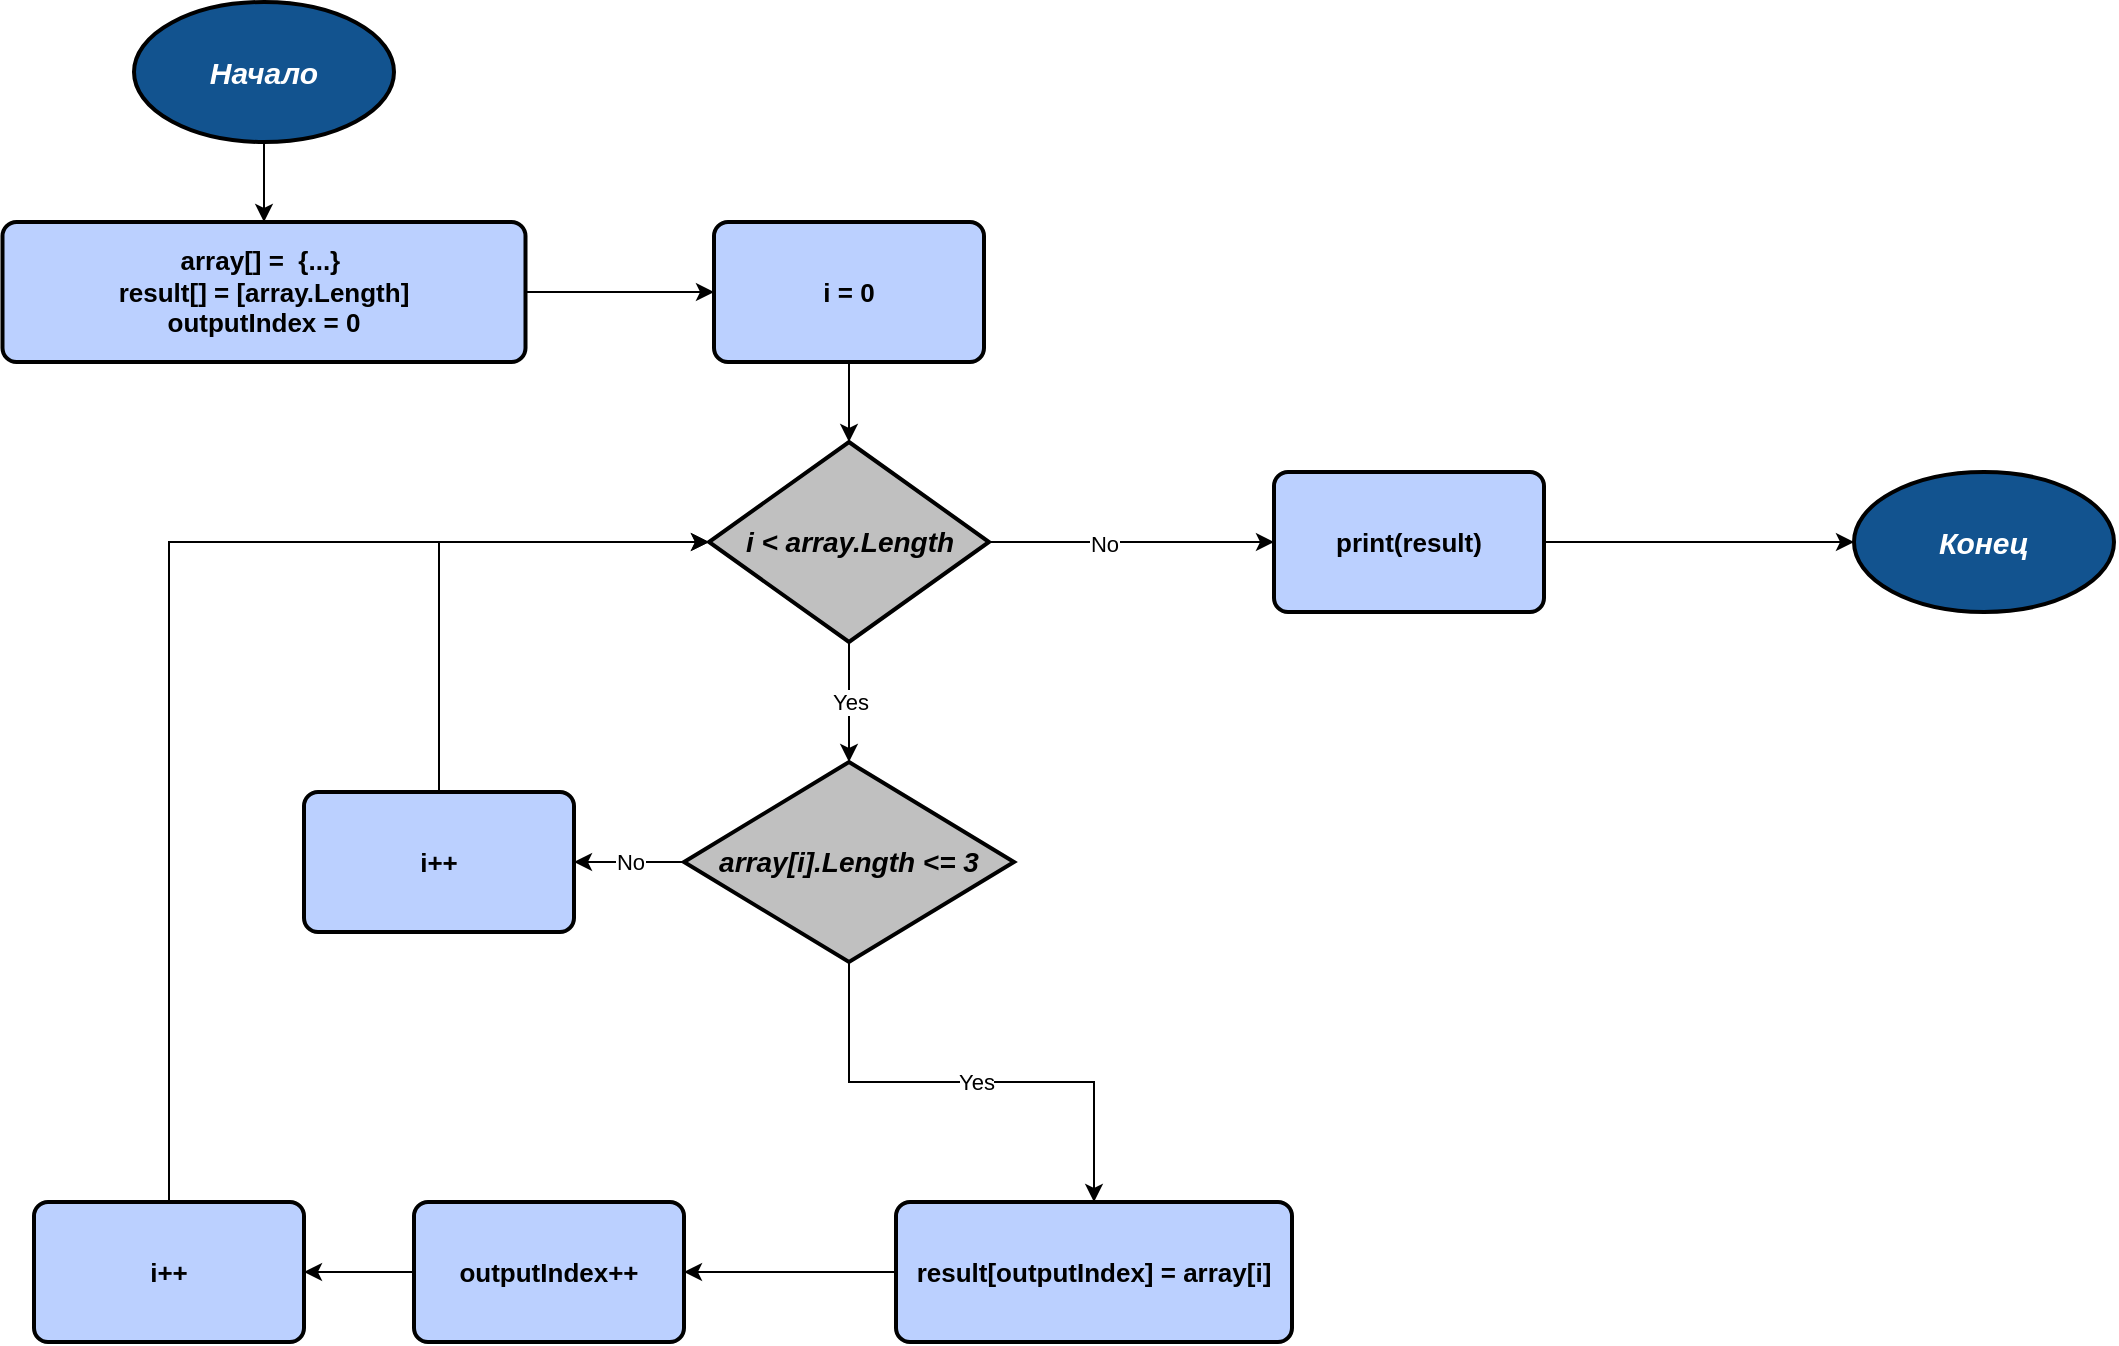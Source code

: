 <mxfile version="20.3.0" type="device"><diagram id="KYGZa3SUYd93WVao5Ck6" name="Страница 1"><mxGraphModel dx="896" dy="781" grid="1" gridSize="10" guides="1" tooltips="1" connect="1" arrows="1" fold="1" page="1" pageScale="1" pageWidth="827" pageHeight="1169" math="0" shadow="0"><root><mxCell id="0"/><mxCell id="1" parent="0"/><mxCell id="xfeN6Lq7lF_LDSoX5S7z-7" style="edgeStyle=orthogonalEdgeStyle;rounded=0;orthogonalLoop=1;jettySize=auto;html=1;exitX=0.5;exitY=1;exitDx=0;exitDy=0;exitPerimeter=0;entryX=0.5;entryY=0;entryDx=0;entryDy=0;" edge="1" parent="1" source="xfeN6Lq7lF_LDSoX5S7z-1" target="xfeN6Lq7lF_LDSoX5S7z-2"><mxGeometry relative="1" as="geometry"/></mxCell><mxCell id="xfeN6Lq7lF_LDSoX5S7z-1" value="&lt;b style=&quot;font-size: 15px;&quot;&gt;&lt;i style=&quot;font-size: 15px;&quot;&gt;&lt;font style=&quot;font-size: 15px;&quot;&gt;Начало&lt;/font&gt;&lt;/i&gt;&lt;/b&gt;" style="strokeWidth=2;html=1;shape=mxgraph.flowchart.start_1;whiteSpace=wrap;rounded=0;labelBackgroundColor=none;labelBorderColor=none;fontSize=15;fillColor=#12538F;fontColor=#FFFFFF;" vertex="1" parent="1"><mxGeometry x="140" y="20" width="130" height="70" as="geometry"/></mxCell><mxCell id="xfeN6Lq7lF_LDSoX5S7z-5" style="edgeStyle=orthogonalEdgeStyle;rounded=0;orthogonalLoop=1;jettySize=auto;html=1;exitX=1;exitY=0.5;exitDx=0;exitDy=0;entryX=0;entryY=0.5;entryDx=0;entryDy=0;" edge="1" parent="1" source="xfeN6Lq7lF_LDSoX5S7z-2" target="xfeN6Lq7lF_LDSoX5S7z-4"><mxGeometry relative="1" as="geometry"/></mxCell><mxCell id="xfeN6Lq7lF_LDSoX5S7z-2" value="array[] =&amp;nbsp; {...}&amp;nbsp;&lt;br&gt;result[] = [array.Length]&lt;br&gt;outputIndex = 0" style="rounded=1;whiteSpace=wrap;html=1;absoluteArcSize=1;arcSize=14;strokeWidth=2;labelBackgroundColor=none;labelBorderColor=none;strokeColor=default;fontSize=13;fontColor=#000000;fillColor=#bbd0ff;fontStyle=1" vertex="1" parent="1"><mxGeometry x="74.25" y="130" width="261.5" height="70" as="geometry"/></mxCell><mxCell id="xfeN6Lq7lF_LDSoX5S7z-9" value="Yes" style="edgeStyle=orthogonalEdgeStyle;rounded=0;orthogonalLoop=1;jettySize=auto;html=1;exitX=0.5;exitY=1;exitDx=0;exitDy=0;exitPerimeter=0;entryX=0.5;entryY=0;entryDx=0;entryDy=0;entryPerimeter=0;" edge="1" parent="1" source="xfeN6Lq7lF_LDSoX5S7z-3" target="xfeN6Lq7lF_LDSoX5S7z-8"><mxGeometry relative="1" as="geometry"/></mxCell><mxCell id="xfeN6Lq7lF_LDSoX5S7z-27" style="edgeStyle=orthogonalEdgeStyle;rounded=0;orthogonalLoop=1;jettySize=auto;html=1;exitX=1;exitY=0.5;exitDx=0;exitDy=0;exitPerimeter=0;entryX=0;entryY=0.5;entryDx=0;entryDy=0;" edge="1" parent="1" source="xfeN6Lq7lF_LDSoX5S7z-3" target="xfeN6Lq7lF_LDSoX5S7z-26"><mxGeometry relative="1" as="geometry"/></mxCell><mxCell id="xfeN6Lq7lF_LDSoX5S7z-30" value="No" style="edgeLabel;html=1;align=center;verticalAlign=middle;resizable=0;points=[];" vertex="1" connectable="0" parent="xfeN6Lq7lF_LDSoX5S7z-27"><mxGeometry x="-0.182" y="-1" relative="1" as="geometry"><mxPoint x="-1" as="offset"/></mxGeometry></mxCell><mxCell id="xfeN6Lq7lF_LDSoX5S7z-3" value="i &amp;lt; array.Length" style="strokeWidth=2;html=1;shape=mxgraph.flowchart.decision;whiteSpace=wrap;fillColor=#c0c0c0;fontColor=#000000;fontStyle=3;fontSize=14;" vertex="1" parent="1"><mxGeometry x="427.5" y="240" width="140" height="100" as="geometry"/></mxCell><mxCell id="xfeN6Lq7lF_LDSoX5S7z-20" style="edgeStyle=orthogonalEdgeStyle;rounded=0;orthogonalLoop=1;jettySize=auto;html=1;exitX=0.5;exitY=1;exitDx=0;exitDy=0;entryX=0.5;entryY=0;entryDx=0;entryDy=0;entryPerimeter=0;" edge="1" parent="1" source="xfeN6Lq7lF_LDSoX5S7z-4" target="xfeN6Lq7lF_LDSoX5S7z-3"><mxGeometry relative="1" as="geometry"/></mxCell><mxCell id="xfeN6Lq7lF_LDSoX5S7z-4" value="i = 0" style="rounded=1;whiteSpace=wrap;html=1;absoluteArcSize=1;arcSize=14;strokeWidth=2;labelBackgroundColor=none;labelBorderColor=none;strokeColor=default;fontSize=13;fontColor=#000000;fillColor=#bbd0ff;fontStyle=1" vertex="1" parent="1"><mxGeometry x="430" y="130" width="135" height="70" as="geometry"/></mxCell><mxCell id="xfeN6Lq7lF_LDSoX5S7z-14" style="edgeStyle=orthogonalEdgeStyle;rounded=0;orthogonalLoop=1;jettySize=auto;html=1;exitX=0.5;exitY=1;exitDx=0;exitDy=0;exitPerimeter=0;entryX=0.5;entryY=0;entryDx=0;entryDy=0;" edge="1" parent="1" source="xfeN6Lq7lF_LDSoX5S7z-8" target="xfeN6Lq7lF_LDSoX5S7z-11"><mxGeometry relative="1" as="geometry"/></mxCell><mxCell id="xfeN6Lq7lF_LDSoX5S7z-22" value="Yes" style="edgeLabel;html=1;align=center;verticalAlign=middle;resizable=0;points=[];" vertex="1" connectable="0" parent="xfeN6Lq7lF_LDSoX5S7z-14"><mxGeometry x="-0.412" relative="1" as="geometry"><mxPoint x="52" as="offset"/></mxGeometry></mxCell><mxCell id="xfeN6Lq7lF_LDSoX5S7z-24" value="No" style="edgeStyle=orthogonalEdgeStyle;rounded=0;orthogonalLoop=1;jettySize=auto;html=1;exitX=0;exitY=0.5;exitDx=0;exitDy=0;exitPerimeter=0;entryX=1;entryY=0.5;entryDx=0;entryDy=0;" edge="1" parent="1" source="xfeN6Lq7lF_LDSoX5S7z-8" target="xfeN6Lq7lF_LDSoX5S7z-23"><mxGeometry relative="1" as="geometry"/></mxCell><mxCell id="xfeN6Lq7lF_LDSoX5S7z-8" value="array[i].Length &amp;lt;= 3" style="strokeWidth=2;html=1;shape=mxgraph.flowchart.decision;whiteSpace=wrap;fillColor=#c0c0c0;fontColor=#000000;fontStyle=3;fontSize=14;" vertex="1" parent="1"><mxGeometry x="415" y="400" width="165" height="100" as="geometry"/></mxCell><mxCell id="xfeN6Lq7lF_LDSoX5S7z-15" style="edgeStyle=orthogonalEdgeStyle;rounded=0;orthogonalLoop=1;jettySize=auto;html=1;exitX=0;exitY=0.5;exitDx=0;exitDy=0;entryX=1;entryY=0.5;entryDx=0;entryDy=0;" edge="1" parent="1" source="xfeN6Lq7lF_LDSoX5S7z-11" target="xfeN6Lq7lF_LDSoX5S7z-12"><mxGeometry relative="1" as="geometry"/></mxCell><mxCell id="xfeN6Lq7lF_LDSoX5S7z-11" value="result[outputIndex] = array[i]&lt;br&gt;" style="rounded=1;whiteSpace=wrap;html=1;absoluteArcSize=1;arcSize=14;strokeWidth=2;labelBackgroundColor=none;labelBorderColor=none;strokeColor=default;fontSize=13;fontColor=#000000;fillColor=#bbd0ff;fontStyle=1" vertex="1" parent="1"><mxGeometry x="521" y="620" width="198" height="70" as="geometry"/></mxCell><mxCell id="xfeN6Lq7lF_LDSoX5S7z-16" style="edgeStyle=orthogonalEdgeStyle;rounded=0;orthogonalLoop=1;jettySize=auto;html=1;exitX=0;exitY=0.5;exitDx=0;exitDy=0;entryX=1;entryY=0.5;entryDx=0;entryDy=0;" edge="1" parent="1" source="xfeN6Lq7lF_LDSoX5S7z-12" target="xfeN6Lq7lF_LDSoX5S7z-13"><mxGeometry relative="1" as="geometry"/></mxCell><mxCell id="xfeN6Lq7lF_LDSoX5S7z-12" value="outputIndex++" style="rounded=1;whiteSpace=wrap;html=1;absoluteArcSize=1;arcSize=14;strokeWidth=2;labelBackgroundColor=none;labelBorderColor=none;strokeColor=default;fontSize=13;fontColor=#000000;fillColor=#bbd0ff;fontStyle=1" vertex="1" parent="1"><mxGeometry x="280" y="620" width="135" height="70" as="geometry"/></mxCell><mxCell id="xfeN6Lq7lF_LDSoX5S7z-21" style="edgeStyle=orthogonalEdgeStyle;rounded=0;orthogonalLoop=1;jettySize=auto;html=1;exitX=0.5;exitY=0;exitDx=0;exitDy=0;entryX=0;entryY=0.5;entryDx=0;entryDy=0;entryPerimeter=0;" edge="1" parent="1" source="xfeN6Lq7lF_LDSoX5S7z-13" target="xfeN6Lq7lF_LDSoX5S7z-3"><mxGeometry relative="1" as="geometry"/></mxCell><mxCell id="xfeN6Lq7lF_LDSoX5S7z-13" value="i++" style="rounded=1;whiteSpace=wrap;html=1;absoluteArcSize=1;arcSize=14;strokeWidth=2;labelBackgroundColor=none;labelBorderColor=none;strokeColor=default;fontSize=13;fontColor=#000000;fillColor=#bbd0ff;fontStyle=1" vertex="1" parent="1"><mxGeometry x="90" y="620" width="135" height="70" as="geometry"/></mxCell><mxCell id="xfeN6Lq7lF_LDSoX5S7z-25" style="edgeStyle=orthogonalEdgeStyle;rounded=0;orthogonalLoop=1;jettySize=auto;html=1;exitX=0.5;exitY=0;exitDx=0;exitDy=0;entryX=0;entryY=0.5;entryDx=0;entryDy=0;entryPerimeter=0;" edge="1" parent="1" source="xfeN6Lq7lF_LDSoX5S7z-23" target="xfeN6Lq7lF_LDSoX5S7z-3"><mxGeometry relative="1" as="geometry"/></mxCell><mxCell id="xfeN6Lq7lF_LDSoX5S7z-23" value="i++" style="rounded=1;whiteSpace=wrap;html=1;absoluteArcSize=1;arcSize=14;strokeWidth=2;labelBackgroundColor=none;labelBorderColor=none;strokeColor=default;fontSize=13;fontColor=#000000;fillColor=#bbd0ff;fontStyle=1" vertex="1" parent="1"><mxGeometry x="225" y="415" width="135" height="70" as="geometry"/></mxCell><mxCell id="xfeN6Lq7lF_LDSoX5S7z-29" style="edgeStyle=orthogonalEdgeStyle;rounded=0;orthogonalLoop=1;jettySize=auto;html=1;exitX=1;exitY=0.5;exitDx=0;exitDy=0;entryX=0;entryY=0.5;entryDx=0;entryDy=0;entryPerimeter=0;" edge="1" parent="1" source="xfeN6Lq7lF_LDSoX5S7z-26" target="xfeN6Lq7lF_LDSoX5S7z-28"><mxGeometry relative="1" as="geometry"/></mxCell><mxCell id="xfeN6Lq7lF_LDSoX5S7z-26" value="print(result)" style="rounded=1;whiteSpace=wrap;html=1;absoluteArcSize=1;arcSize=14;strokeWidth=2;labelBackgroundColor=none;labelBorderColor=none;strokeColor=default;fontSize=13;fontColor=#000000;fillColor=#bbd0ff;fontStyle=1" vertex="1" parent="1"><mxGeometry x="710" y="255" width="135" height="70" as="geometry"/></mxCell><mxCell id="xfeN6Lq7lF_LDSoX5S7z-28" value="&lt;b&gt;&lt;i&gt;Конец&lt;/i&gt;&lt;/b&gt;" style="strokeWidth=2;html=1;shape=mxgraph.flowchart.start_1;whiteSpace=wrap;rounded=0;labelBackgroundColor=none;labelBorderColor=none;fontSize=15;fillColor=#12538F;fontColor=#FFFFFF;" vertex="1" parent="1"><mxGeometry x="1000" y="255" width="130" height="70" as="geometry"/></mxCell></root></mxGraphModel></diagram></mxfile>